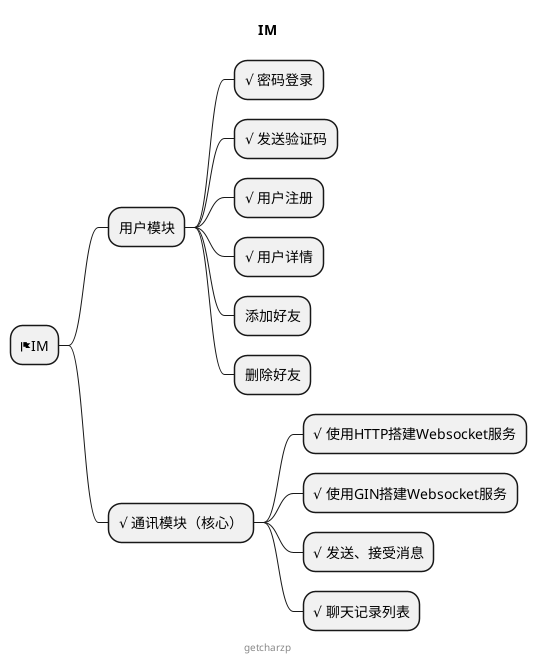 @startmindmap

title IM

* <&flag>IM
** 用户模块
*** √ 密码登录
*** √ 发送验证码
*** √ 用户注册
*** √ 用户详情
*** 添加好友
*** 删除好友
** √ 通讯模块（核心）
*** √ 使用HTTP搭建Websocket服务
*** √ 使用GIN搭建Websocket服务
*** √ 发送、接受消息
*** √ 聊天记录列表

center footer getcharzp

@endmindmap
